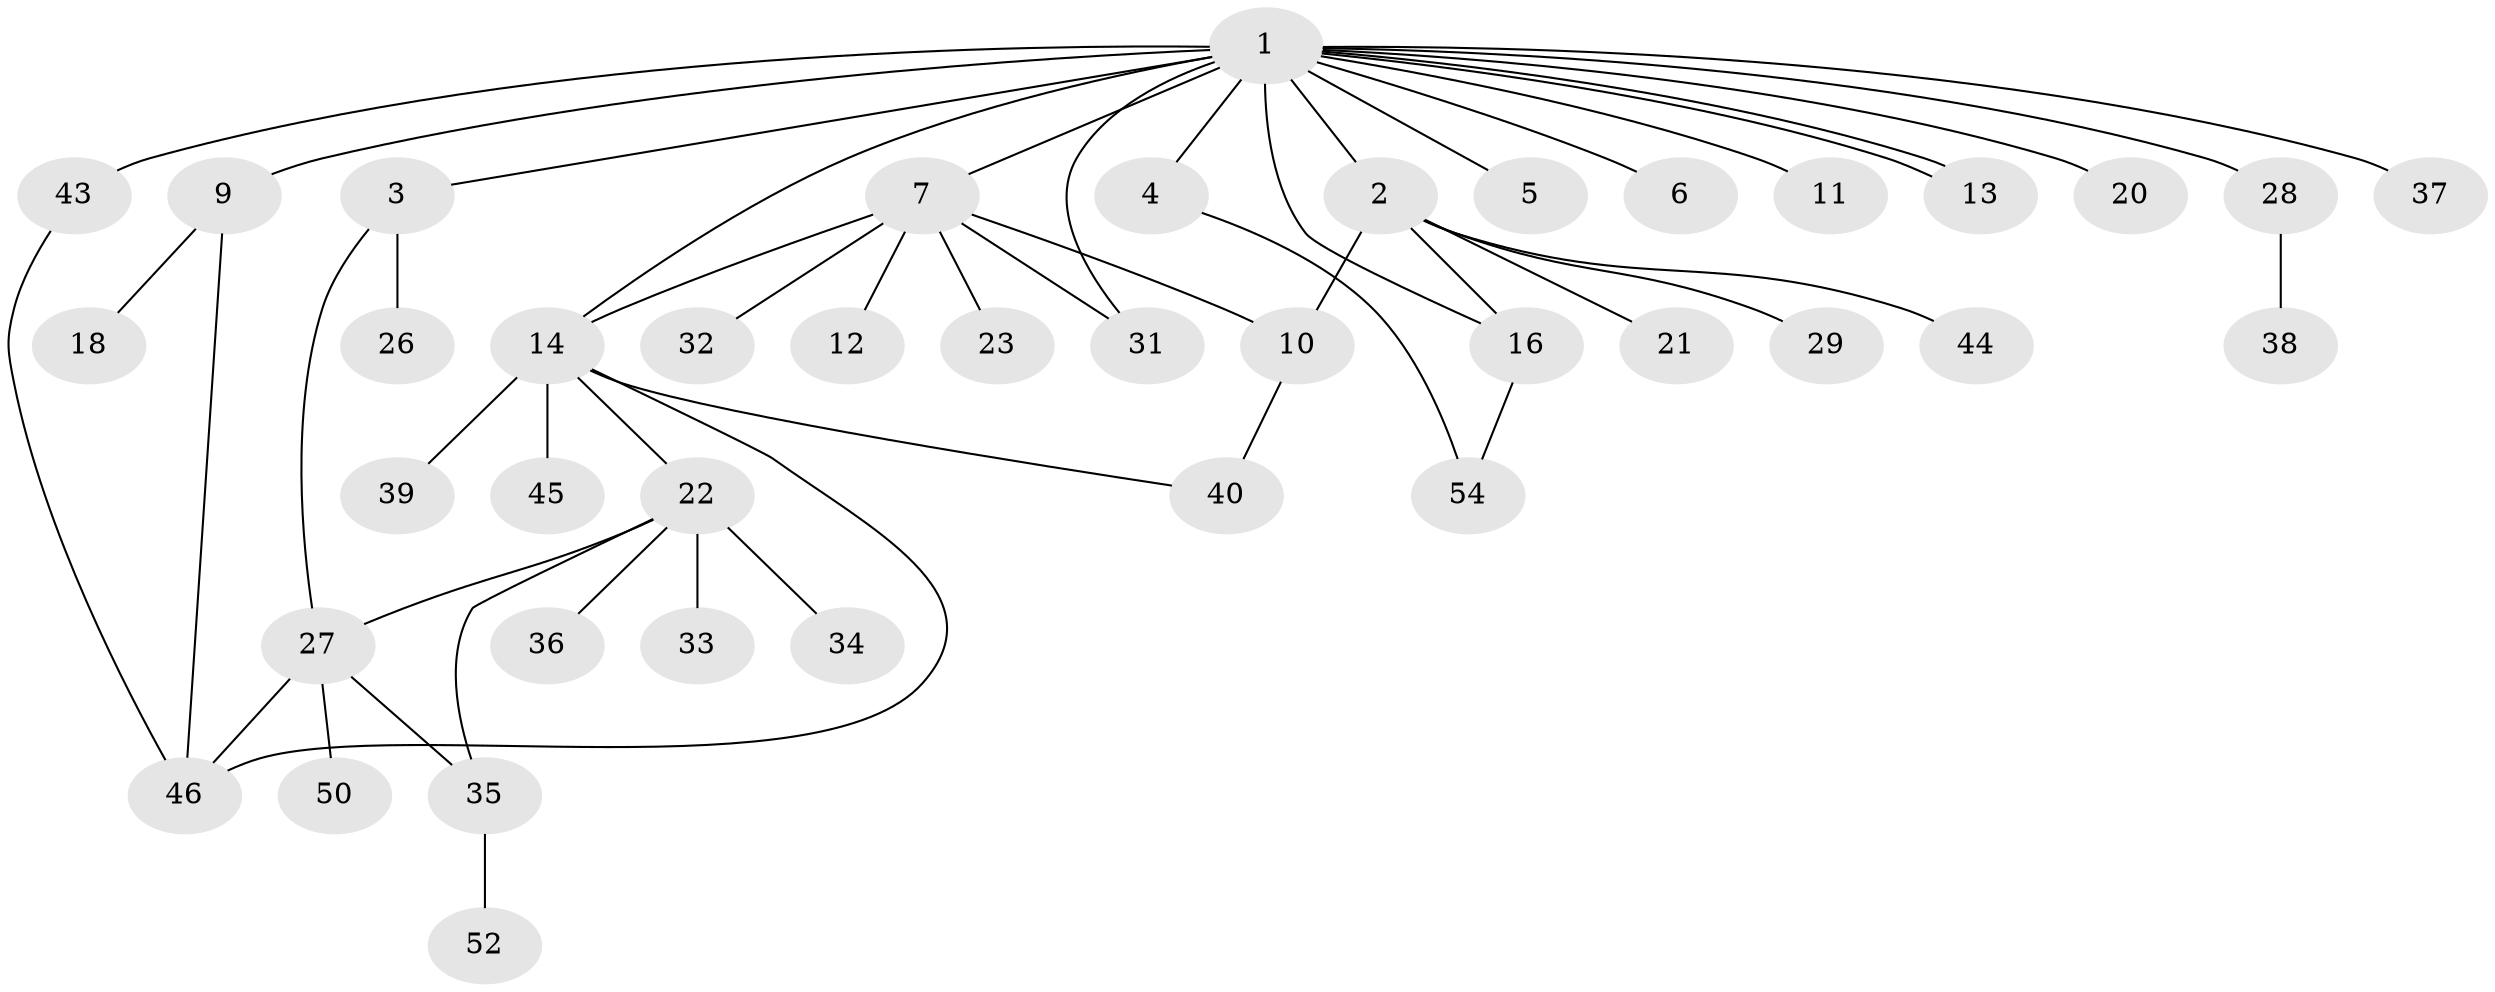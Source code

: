 // original degree distribution, {21: 0.01818181818181818, 7: 0.01818181818181818, 2: 0.18181818181818182, 1: 0.509090909090909, 8: 0.01818181818181818, 4: 0.07272727272727272, 6: 0.03636363636363636, 3: 0.10909090909090909, 5: 0.03636363636363636}
// Generated by graph-tools (version 1.1) at 2025/11/02/27/25 16:11:13]
// undirected, 40 vertices, 51 edges
graph export_dot {
graph [start="1"]
  node [color=gray90,style=filled];
  1 [super="+8"];
  2 [super="+30"];
  3 [super="+15"];
  4;
  5;
  6;
  7 [super="+42"];
  9 [super="+19"];
  10 [super="+17"];
  11;
  12;
  13;
  14 [super="+25"];
  16 [super="+49"];
  18;
  20;
  21;
  22 [super="+24"];
  23;
  26;
  27 [super="+53"];
  28 [super="+41"];
  29;
  31;
  32;
  33;
  34;
  35 [super="+47"];
  36;
  37;
  38;
  39;
  40 [super="+48"];
  43 [super="+51"];
  44;
  45;
  46 [super="+55"];
  50;
  52;
  54;
  1 -- 2;
  1 -- 3;
  1 -- 4;
  1 -- 5;
  1 -- 6;
  1 -- 7;
  1 -- 9;
  1 -- 11;
  1 -- 13;
  1 -- 13;
  1 -- 14 [weight=2];
  1 -- 16;
  1 -- 20;
  1 -- 28;
  1 -- 31;
  1 -- 37;
  1 -- 43 [weight=2];
  2 -- 16;
  2 -- 21;
  2 -- 29;
  2 -- 44;
  2 -- 10;
  3 -- 27;
  3 -- 26;
  4 -- 54;
  7 -- 10;
  7 -- 12;
  7 -- 23;
  7 -- 31;
  7 -- 32;
  7 -- 14;
  9 -- 18;
  9 -- 46;
  10 -- 40;
  14 -- 22;
  14 -- 40;
  14 -- 45;
  14 -- 39;
  14 -- 46 [weight=2];
  16 -- 54;
  22 -- 34;
  22 -- 36;
  22 -- 33;
  22 -- 27;
  22 -- 35;
  27 -- 35;
  27 -- 50;
  27 -- 46;
  28 -- 38;
  35 -- 52;
  43 -- 46;
}

